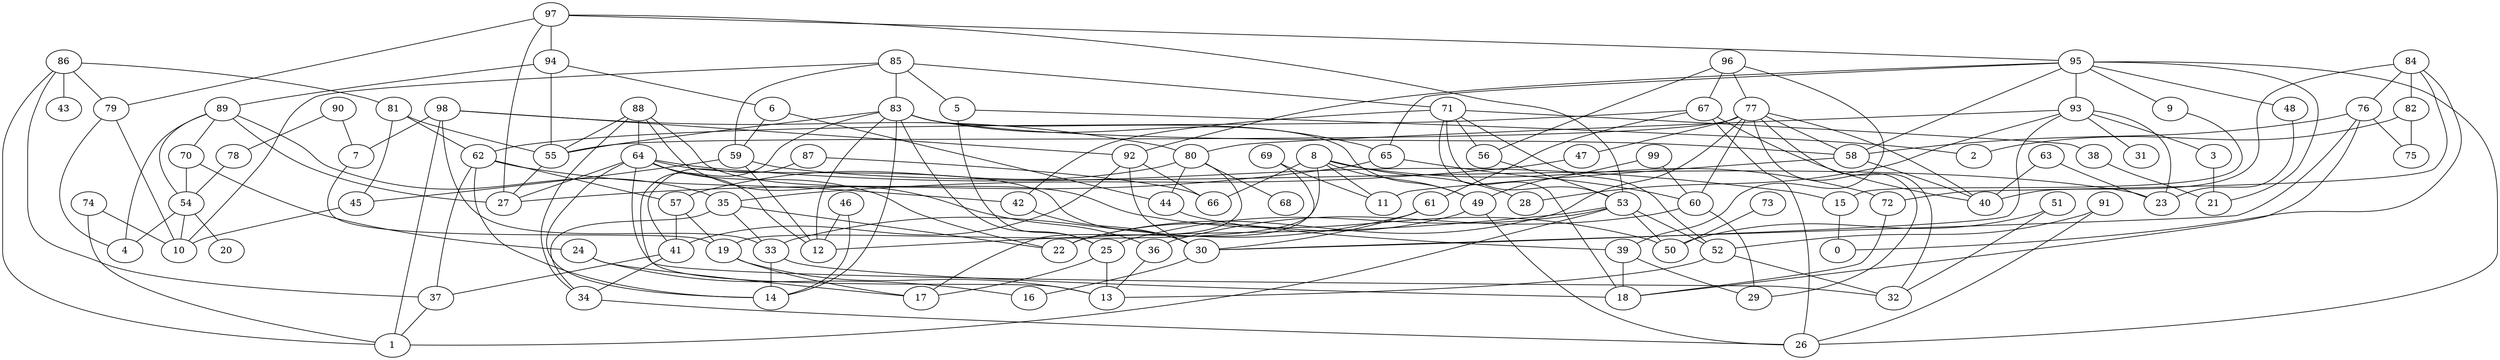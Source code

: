 digraph GG_graph {

subgraph G_graph {
edge [color = black]
"78" -> "54" [dir = none]
"53" -> "25" [dir = none]
"82" -> "75" [dir = none]
"82" -> "2" [dir = none]
"9" -> "15" [dir = none]
"87" -> "41" [dir = none]
"74" -> "10" [dir = none]
"45" -> "10" [dir = none]
"57" -> "19" [dir = none]
"25" -> "17" [dir = none]
"36" -> "13" [dir = none]
"86" -> "43" [dir = none]
"86" -> "37" [dir = none]
"86" -> "1" [dir = none]
"5" -> "2" [dir = none]
"91" -> "52" [dir = none]
"70" -> "24" [dir = none]
"64" -> "12" [dir = none]
"64" -> "15" [dir = none]
"64" -> "14" [dir = none]
"64" -> "30" [dir = none]
"6" -> "59" [dir = none]
"6" -> "44" [dir = none]
"35" -> "34" [dir = none]
"8" -> "28" [dir = none]
"8" -> "49" [dir = none]
"8" -> "66" [dir = none]
"83" -> "14" [dir = none]
"93" -> "31" [dir = none]
"93" -> "3" [dir = none]
"93" -> "23" [dir = none]
"69" -> "11" [dir = none]
"81" -> "62" [dir = none]
"95" -> "48" [dir = none]
"95" -> "26" [dir = none]
"95" -> "93" [dir = none]
"95" -> "58" [dir = none]
"95" -> "92" [dir = none]
"98" -> "80" [dir = none]
"98" -> "7" [dir = none]
"98" -> "33" [dir = none]
"98" -> "1" [dir = none]
"98" -> "92" [dir = none]
"89" -> "4" [dir = none]
"89" -> "35" [dir = none]
"89" -> "54" [dir = none]
"76" -> "18" [dir = none]
"92" -> "66" [dir = none]
"92" -> "30" [dir = none]
"71" -> "18" [dir = none]
"71" -> "38" [dir = none]
"71" -> "56" [dir = none]
"71" -> "52" [dir = none]
"71" -> "42" [dir = none]
"84" -> "72" [dir = none]
"84" -> "82" [dir = none]
"30" -> "16" [dir = none]
"58" -> "40" [dir = none]
"58" -> "11" [dir = none]
"65" -> "60" [dir = none]
"7" -> "19" [dir = none]
"77" -> "22" [dir = none]
"77" -> "29" [dir = none]
"77" -> "55" [dir = none]
"77" -> "47" [dir = none]
"77" -> "58" [dir = none]
"42" -> "30" [dir = none]
"80" -> "68" [dir = none]
"80" -> "44" [dir = none]
"80" -> "17" [dir = none]
"3" -> "21" [dir = none]
"62" -> "37" [dir = none]
"97" -> "27" [dir = none]
"97" -> "94" [dir = none]
"97" -> "79" [dir = none]
"97" -> "95" [dir = none]
"61" -> "30" [dir = none]
"15" -> "0" [dir = none]
"90" -> "7" [dir = none]
"94" -> "89" [dir = none]
"88" -> "50" [dir = none]
"88" -> "64" [dir = none]
"24" -> "17" [dir = none]
"99" -> "49" [dir = none]
"85" -> "10" [dir = none]
"85" -> "5" [dir = none]
"85" -> "71" [dir = none]
"67" -> "61" [dir = none]
"63" -> "40" [dir = none]
"73" -> "50" [dir = none]
"54" -> "20" [dir = none]
"60" -> "36" [dir = none]
"60" -> "29" [dir = none]
"44" -> "39" [dir = none]
"41" -> "37" [dir = none]
"96" -> "77" [dir = none]
"46" -> "14" [dir = none]
"51" -> "32" [dir = none]
"51" -> "50" [dir = none]
"92" -> "41" [dir = none]
"84" -> "0" [dir = none]
"77" -> "32" [dir = none]
"62" -> "14" [dir = none]
"94" -> "55" [dir = none]
"93" -> "30" [dir = none]
"46" -> "12" [dir = none]
"19" -> "13" [dir = none]
"93" -> "28" [dir = none]
"57" -> "41" [dir = none]
"54" -> "4" [dir = none]
"87" -> "66" [dir = none]
"67" -> "26" [dir = none]
"86" -> "81" [dir = none]
"84" -> "76" [dir = none]
"74" -> "1" [dir = none]
"63" -> "23" [dir = none]
"49" -> "26" [dir = none]
"64" -> "27" [dir = none]
"62" -> "42" [dir = none]
"85" -> "59" [dir = none]
"64" -> "32" [dir = none]
"88" -> "55" [dir = none]
"5" -> "25" [dir = none]
"83" -> "49" [dir = none]
"81" -> "55" [dir = none]
"59" -> "12" [dir = none]
"84" -> "40" [dir = none]
"52" -> "13" [dir = none]
"72" -> "18" [dir = none]
"54" -> "10" [dir = none]
"95" -> "9" [dir = none]
"38" -> "21" [dir = none]
"89" -> "70" [dir = none]
"53" -> "1" [dir = none]
"96" -> "56" [dir = none]
"24" -> "16" [dir = none]
"76" -> "75" [dir = none]
"81" -> "45" [dir = none]
"69" -> "22" [dir = none]
"8" -> "72" [dir = none]
"71" -> "53" [dir = none]
"85" -> "83" [dir = none]
"49" -> "22" [dir = none]
"83" -> "65" [dir = none]
"35" -> "22" [dir = none]
"53" -> "50" [dir = none]
"83" -> "58" [dir = none]
"52" -> "32" [dir = none]
"53" -> "52" [dir = none]
"93" -> "80" [dir = none]
"90" -> "78" [dir = none]
"65" -> "27" [dir = none]
"62" -> "57" [dir = none]
"83" -> "25" [dir = none]
"96" -> "67" [dir = none]
"67" -> "62" [dir = none]
"77" -> "60" [dir = none]
"8" -> "19" [dir = none]
"70" -> "54" [dir = none]
"95" -> "65" [dir = none]
"67" -> "40" [dir = none]
"33" -> "18" [dir = none]
"8" -> "11" [dir = none]
"37" -> "1" [dir = none]
"35" -> "33" [dir = none]
"55" -> "27" [dir = none]
"56" -> "53" [dir = none]
"83" -> "55" [dir = none]
"53" -> "12" [dir = none]
"48" -> "23" [dir = none]
"91" -> "26" [dir = none]
"61" -> "33" [dir = none]
"19" -> "17" [dir = none]
"64" -> "22" [dir = none]
"76" -> "58" [dir = none]
"59" -> "23" [dir = none]
"47" -> "35" [dir = none]
"77" -> "40" [dir = none]
"83" -> "13" [dir = none]
"96" -> "39" [dir = none]
"80" -> "57" [dir = none]
"83" -> "12" [dir = none]
"79" -> "4" [dir = none]
"59" -> "45" [dir = none]
"94" -> "6" [dir = none]
"33" -> "14" [dir = none]
"88" -> "34" [dir = none]
"39" -> "18" [dir = none]
"89" -> "27" [dir = none]
"25" -> "13" [dir = none]
"88" -> "36" [dir = none]
"76" -> "30" [dir = none]
"79" -> "10" [dir = none]
"39" -> "29" [dir = none]
"99" -> "60" [dir = none]
"95" -> "21" [dir = none]
"41" -> "34" [dir = none]
"34" -> "26" [dir = none]
"97" -> "53" [dir = none]
"86" -> "79" [dir = none]
}

}
